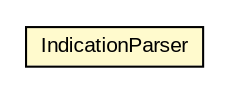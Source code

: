 #!/usr/local/bin/dot
#
# Class diagram 
# Generated by UMLGraph version R5_6-24-gf6e263 (http://www.umlgraph.org/)
#

digraph G {
	edge [fontname="arial",fontsize=10,labelfontname="arial",labelfontsize=10];
	node [fontname="arial",fontsize=10,shape=plaintext];
	nodesep=0.25;
	ranksep=0.5;
	// eu.europa.esig.dss.jaxb.parsers.IndicationParser
	c394571 [label=<<table title="eu.europa.esig.dss.jaxb.parsers.IndicationParser" border="0" cellborder="1" cellspacing="0" cellpadding="2" port="p" bgcolor="lemonChiffon" href="./IndicationParser.html">
		<tr><td><table border="0" cellspacing="0" cellpadding="1">
<tr><td align="center" balign="center"> IndicationParser </td></tr>
		</table></td></tr>
		</table>>, URL="./IndicationParser.html", fontname="arial", fontcolor="black", fontsize=10.0];
}

